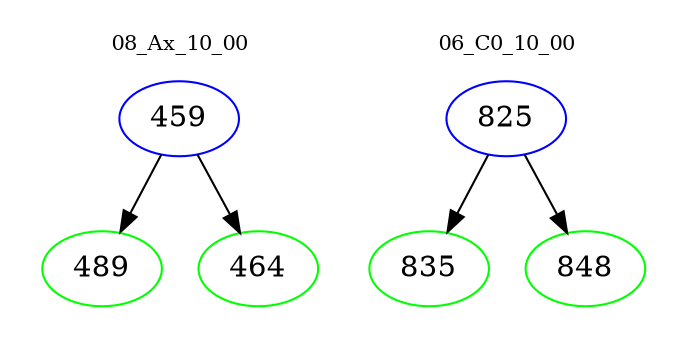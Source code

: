 digraph{
subgraph cluster_0 {
color = white
label = "08_Ax_10_00";
fontsize=10;
T0_459 [label="459", color="blue"]
T0_459 -> T0_489 [color="black"]
T0_489 [label="489", color="green"]
T0_459 -> T0_464 [color="black"]
T0_464 [label="464", color="green"]
}
subgraph cluster_1 {
color = white
label = "06_C0_10_00";
fontsize=10;
T1_825 [label="825", color="blue"]
T1_825 -> T1_835 [color="black"]
T1_835 [label="835", color="green"]
T1_825 -> T1_848 [color="black"]
T1_848 [label="848", color="green"]
}
}
